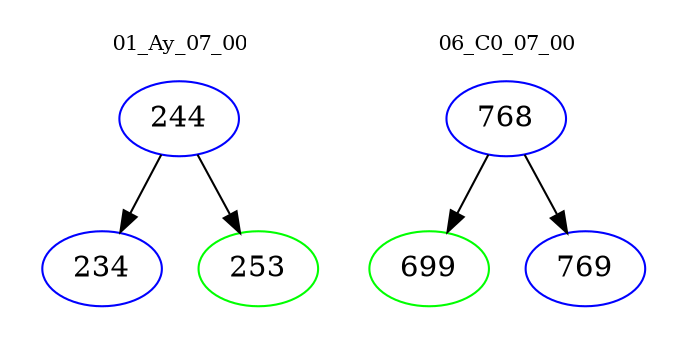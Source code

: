 digraph{
subgraph cluster_0 {
color = white
label = "01_Ay_07_00";
fontsize=10;
T0_244 [label="244", color="blue"]
T0_244 -> T0_234 [color="black"]
T0_234 [label="234", color="blue"]
T0_244 -> T0_253 [color="black"]
T0_253 [label="253", color="green"]
}
subgraph cluster_1 {
color = white
label = "06_C0_07_00";
fontsize=10;
T1_768 [label="768", color="blue"]
T1_768 -> T1_699 [color="black"]
T1_699 [label="699", color="green"]
T1_768 -> T1_769 [color="black"]
T1_769 [label="769", color="blue"]
}
}
